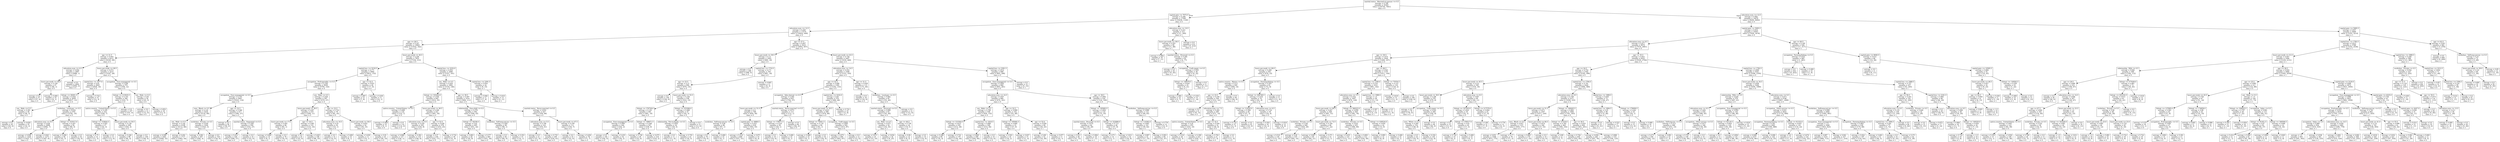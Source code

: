 digraph Tree {
node [shape=box] ;
0 [label="marital.status_ Married-civ-spouse <= 0.5\nentropy = 0.796\nsamples = 32561\nvalue = [24720, 7841]\nclass = 0"] ;
1 [label="capital.gain <= 7073.5\nentropy = 0.348\nsamples = 17585\nvalue = [16436, 1149]\nclass = 0"] ;
0 -> 1 [labeldistance=2.5, labelangle=45, headlabel="True"] ;
2 [label="education.num <= 12.5\nentropy = 0.283\nsamples = 17274\nvalue = [16425, 849]\nclass = 0"] ;
1 -> 2 ;
3 [label="age <= 28.5\nentropy = 0.167\nsamples = 13864\nvalue = [13522, 342]\nclass = 0"] ;
2 -> 3 ;
4 [label="age <= 21.5\nentropy = 0.043\nsamples = 6212\nvalue = [6183, 29]\nclass = 0"] ;
3 -> 4 ;
5 [label="education.num <= 4.5\nentropy = 0.004\nsamples = 2997\nvalue = [2996, 1]\nclass = 0"] ;
4 -> 5 ;
6 [label="hours.per.week <= 49.0\nentropy = 0.149\nsamples = 47\nvalue = [46, 1]\nclass = 0"] ;
5 -> 6 ;
7 [label="entropy = 0.0\nsamples = 37\nvalue = [37, 0]\nclass = 0"] ;
6 -> 7 ;
8 [label="entropy = 0.469\nsamples = 10\nvalue = [9, 1]\nclass = 0"] ;
6 -> 8 ;
9 [label="entropy = 0.0\nsamples = 2950\nvalue = [2950, 0]\nclass = 0"] ;
5 -> 9 ;
10 [label="hours.per.week <= 49.5\nentropy = 0.072\nsamples = 3215\nvalue = [3187, 28]\nclass = 0"] ;
4 -> 10 ;
11 [label="capital.loss <= 1977.0\nentropy = 0.05\nsamples = 2845\nvalue = [2829, 16]\nclass = 0"] ;
10 -> 11 ;
12 [label="fnlwgt <= 29281.5\nentropy = 0.042\nsamples = 2830\nvalue = [2817, 13]\nclass = 0"] ;
11 -> 12 ;
13 [label="sex_ Male <= 0.5\nentropy = 0.391\nsamples = 39\nvalue = [36, 3]\nclass = 0"] ;
12 -> 13 ;
14 [label="entropy = 0.0\nsamples = 20\nvalue = [20, 0]\nclass = 0"] ;
13 -> 14 ;
15 [label="entropy = 0.629\nsamples = 19\nvalue = [16, 3]\nclass = 0"] ;
13 -> 15 ;
16 [label="workclass_ Local-gov <= 0.5\nentropy = 0.034\nsamples = 2791\nvalue = [2781, 10]\nclass = 0"] ;
12 -> 16 ;
17 [label="education.num <= 9.5\nentropy = 0.026\nsamples = 2699\nvalue = [2692, 7]\nclass = 0"] ;
16 -> 17 ;
18 [label="entropy = 0.008\nsamples = 1426\nvalue = [1425, 1]\nclass = 0"] ;
17 -> 18 ;
19 [label="entropy = 0.043\nsamples = 1273\nvalue = [1267, 6]\nclass = 0"] ;
17 -> 19 ;
20 [label="fnlwgt <= 233517.0\nentropy = 0.207\nsamples = 92\nvalue = [89, 3]\nclass = 0"] ;
16 -> 20 ;
21 [label="entropy = 0.294\nsamples = 58\nvalue = [55, 3]\nclass = 0"] ;
20 -> 21 ;
22 [label="entropy = 0.0\nsamples = 34\nvalue = [34, 0]\nclass = 0"] ;
20 -> 22 ;
23 [label="entropy = 0.722\nsamples = 15\nvalue = [12, 3]\nclass = 0"] ;
11 -> 23 ;
24 [label="occupation_ Exec-managerial <= 0.5\nentropy = 0.206\nsamples = 370\nvalue = [358, 12]\nclass = 0"] ;
10 -> 24 ;
25 [label="fnlwgt <= 213025.5\nentropy = 0.145\nsamples = 340\nvalue = [333, 7]\nclass = 0"] ;
24 -> 25 ;
26 [label="native.country_ United-States <= 0.5\nentropy = 0.195\nsamples = 233\nvalue = [226, 7]\nclass = 0"] ;
25 -> 26 ;
27 [label="fnlwgt <= 153824.5\nentropy = 0.503\nsamples = 27\nvalue = [24, 3]\nclass = 0"] ;
26 -> 27 ;
28 [label="entropy = 0.75\nsamples = 14\nvalue = [11, 3]\nclass = 0"] ;
27 -> 28 ;
29 [label="entropy = 0.0\nsamples = 13\nvalue = [13, 0]\nclass = 0"] ;
27 -> 29 ;
30 [label="hours.per.week <= 50.5\nentropy = 0.138\nsamples = 206\nvalue = [202, 4]\nclass = 0"] ;
26 -> 30 ;
31 [label="entropy = 0.246\nsamples = 98\nvalue = [94, 4]\nclass = 0"] ;
30 -> 31 ;
32 [label="entropy = 0.0\nsamples = 108\nvalue = [108, 0]\nclass = 0"] ;
30 -> 32 ;
33 [label="entropy = 0.0\nsamples = 107\nvalue = [107, 0]\nclass = 0"] ;
25 -> 33 ;
34 [label="sex_ Male <= 0.5\nentropy = 0.65\nsamples = 30\nvalue = [25, 5]\nclass = 0"] ;
24 -> 34 ;
35 [label="entropy = 0.0\nsamples = 12\nvalue = [12, 0]\nclass = 0"] ;
34 -> 35 ;
36 [label="entropy = 0.852\nsamples = 18\nvalue = [13, 5]\nclass = 0"] ;
34 -> 36 ;
37 [label="hours.per.week <= 40.5\nentropy = 0.246\nsamples = 7652\nvalue = [7339, 313]\nclass = 0"] ;
3 -> 37 ;
38 [label="capital.loss <= 2218.5\nentropy = 0.171\nsamples = 5964\nvalue = [5812, 152]\nclass = 0"] ;
37 -> 38 ;
39 [label="occupation_ Prof-specialty <= 0.5\nentropy = 0.164\nsamples = 5938\nvalue = [5795, 143]\nclass = 0"] ;
38 -> 39 ;
40 [label="occupation_ Exec-managerial <= 0.5\nentropy = 0.145\nsamples = 5641\nvalue = [5525, 116]\nclass = 0"] ;
39 -> 40 ;
41 [label="race_ Black <= 0.5\nentropy = 0.124\nsamples = 5224\nvalue = [5135, 89]\nclass = 0"] ;
40 -> 41 ;
42 [label="sex_ Male <= 0.5\nentropy = 0.144\nsamples = 4198\nvalue = [4112, 86]\nclass = 0"] ;
41 -> 42 ;
43 [label="entropy = 0.099\nsamples = 2481\nvalue = [2449, 32]\nclass = 0"] ;
42 -> 43 ;
44 [label="entropy = 0.202\nsamples = 1717\nvalue = [1663, 54]\nclass = 0"] ;
42 -> 44 ;
45 [label="workclass_ Private <= 0.5\nentropy = 0.029\nsamples = 1026\nvalue = [1023, 3]\nclass = 0"] ;
41 -> 45 ;
46 [label="entropy = 0.081\nsamples = 297\nvalue = [294, 3]\nclass = 0"] ;
45 -> 46 ;
47 [label="entropy = 0.0\nsamples = 729\nvalue = [729, 0]\nclass = 0"] ;
45 -> 47 ;
48 [label="age <= 32.5\nentropy = 0.346\nsamples = 417\nvalue = [390, 27]\nclass = 0"] ;
40 -> 48 ;
49 [label="entropy = 0.0\nsamples = 58\nvalue = [58, 0]\nclass = 0"] ;
48 -> 49 ;
50 [label="marital.status_ Separated <= 0.5\nentropy = 0.385\nsamples = 359\nvalue = [332, 27]\nclass = 0"] ;
48 -> 50 ;
51 [label="entropy = 0.412\nsamples = 326\nvalue = [299, 27]\nclass = 0"] ;
50 -> 51 ;
52 [label="entropy = 0.0\nsamples = 33\nvalue = [33, 0]\nclass = 0"] ;
50 -> 52 ;
53 [label="sex_ Male <= 0.5\nentropy = 0.439\nsamples = 297\nvalue = [270, 27]\nclass = 0"] ;
39 -> 53 ;
54 [label="hours.per.week <= 39.5\nentropy = 0.287\nsamples = 219\nvalue = [208, 11]\nclass = 0"] ;
53 -> 54 ;
55 [label="hours.per.week <= 17.0\nentropy = 0.091\nsamples = 86\nvalue = [85, 1]\nclass = 0"] ;
54 -> 55 ;
56 [label="entropy = 0.469\nsamples = 10\nvalue = [9, 1]\nclass = 0"] ;
55 -> 56 ;
57 [label="entropy = 0.0\nsamples = 76\nvalue = [76, 0]\nclass = 0"] ;
55 -> 57 ;
58 [label="age <= 34.5\nentropy = 0.385\nsamples = 133\nvalue = [123, 10]\nclass = 0"] ;
54 -> 58 ;
59 [label="entropy = 0.0\nsamples = 25\nvalue = [25, 0]\nclass = 0"] ;
58 -> 59 ;
60 [label="entropy = 0.445\nsamples = 108\nvalue = [98, 10]\nclass = 0"] ;
58 -> 60 ;
61 [label="age <= 33.5\nentropy = 0.732\nsamples = 78\nvalue = [62, 16]\nclass = 0"] ;
53 -> 61 ;
62 [label="education.num <= 10.5\nentropy = 0.25\nsamples = 24\nvalue = [23, 1]\nclass = 0"] ;
61 -> 62 ;
63 [label="entropy = 0.0\nsamples = 14\nvalue = [14, 0]\nclass = 0"] ;
62 -> 63 ;
64 [label="entropy = 0.469\nsamples = 10\nvalue = [9, 1]\nclass = 0"] ;
62 -> 64 ;
65 [label="hours.per.week <= 36.0\nentropy = 0.852\nsamples = 54\nvalue = [39, 15]\nclass = 0"] ;
61 -> 65 ;
66 [label="entropy = 0.439\nsamples = 11\nvalue = [10, 1]\nclass = 0"] ;
65 -> 66 ;
67 [label="entropy = 0.91\nsamples = 43\nvalue = [29, 14]\nclass = 0"] ;
65 -> 67 ;
68 [label="age <= 52.5\nentropy = 0.931\nsamples = 26\nvalue = [17, 9]\nclass = 0"] ;
38 -> 68 ;
69 [label="entropy = 0.997\nsamples = 15\nvalue = [7, 8]\nclass = 1"] ;
68 -> 69 ;
70 [label="entropy = 0.439\nsamples = 11\nvalue = [10, 1]\nclass = 0"] ;
68 -> 70 ;
71 [label="capital.loss <= 2232.0\nentropy = 0.454\nsamples = 1688\nvalue = [1527, 161]\nclass = 0"] ;
37 -> 71 ;
72 [label="sex_ Male <= 0.5\nentropy = 0.429\nsamples = 1664\nvalue = [1518, 146]\nclass = 0"] ;
71 -> 72 ;
73 [label="fnlwgt <= 103242.0\nentropy = 0.304\nsamples = 645\nvalue = [610, 35]\nclass = 0"] ;
72 -> 73 ;
74 [label="native.country_ United-States <= 0.5\nentropy = 0.068\nsamples = 124\nvalue = [123, 1]\nclass = 0"] ;
73 -> 74 ;
75 [label="entropy = 0.469\nsamples = 10\nvalue = [9, 1]\nclass = 0"] ;
74 -> 75 ;
76 [label="entropy = 0.0\nsamples = 114\nvalue = [114, 0]\nclass = 0"] ;
74 -> 76 ;
77 [label="hours.per.week <= 49.5\nentropy = 0.348\nsamples = 521\nvalue = [487, 34]\nclass = 0"] ;
73 -> 77 ;
78 [label="education.num <= 9.5\nentropy = 0.229\nsamples = 243\nvalue = [234, 9]\nclass = 0"] ;
77 -> 78 ;
79 [label="entropy = 0.066\nsamples = 127\nvalue = [126, 1]\nclass = 0"] ;
78 -> 79 ;
80 [label="entropy = 0.362\nsamples = 116\nvalue = [108, 8]\nclass = 0"] ;
78 -> 80 ;
81 [label="age <= 52.5\nentropy = 0.436\nsamples = 278\nvalue = [253, 25]\nclass = 0"] ;
77 -> 81 ;
82 [label="entropy = 0.37\nsamples = 239\nvalue = [222, 17]\nclass = 0"] ;
81 -> 82 ;
83 [label="entropy = 0.732\nsamples = 39\nvalue = [31, 8]\nclass = 0"] ;
81 -> 83 ;
84 [label="age <= 39.5\nentropy = 0.497\nsamples = 1019\nvalue = [908, 111]\nclass = 0"] ;
72 -> 84 ;
85 [label="relationship_ Own-child <= 0.5\nentropy = 0.376\nsamples = 592\nvalue = [549, 43]\nclass = 0"] ;
84 -> 85 ;
86 [label="fnlwgt <= 34236.0\nentropy = 0.42\nsamples = 493\nvalue = [451, 42]\nclass = 0"] ;
85 -> 86 ;
87 [label="entropy = 0.863\nsamples = 28\nvalue = [20, 8]\nclass = 0"] ;
86 -> 87 ;
88 [label="entropy = 0.377\nsamples = 465\nvalue = [431, 34]\nclass = 0"] ;
86 -> 88 ;
89 [label="workclass_ Self-emp-not-inc <= 0.5\nentropy = 0.081\nsamples = 99\nvalue = [98, 1]\nclass = 0"] ;
85 -> 89 ;
90 [label="entropy = 0.0\nsamples = 84\nvalue = [84, 0]\nclass = 0"] ;
89 -> 90 ;
91 [label="entropy = 0.353\nsamples = 15\nvalue = [14, 1]\nclass = 0"] ;
89 -> 91 ;
92 [label="marital.status_ Never-married <= 0.5\nentropy = 0.633\nsamples = 427\nvalue = [359, 68]\nclass = 0"] ;
84 -> 92 ;
93 [label="education.num <= 5.5\nentropy = 0.708\nsamples = 316\nvalue = [255, 61]\nclass = 0"] ;
92 -> 93 ;
94 [label="entropy = 0.0\nsamples = 21\nvalue = [21, 0]\nclass = 0"] ;
93 -> 94 ;
95 [label="entropy = 0.735\nsamples = 295\nvalue = [234, 61]\nclass = 0"] ;
93 -> 95 ;
96 [label="hours.per.week <= 47.5\nentropy = 0.339\nsamples = 111\nvalue = [104, 7]\nclass = 0"] ;
92 -> 96 ;
97 [label="entropy = 0.0\nsamples = 33\nvalue = [33, 0]\nclass = 0"] ;
96 -> 97 ;
98 [label="entropy = 0.436\nsamples = 78\nvalue = [71, 7]\nclass = 0"] ;
96 -> 98 ;
99 [label="capital.loss <= 2391.5\nentropy = 0.954\nsamples = 24\nvalue = [9, 15]\nclass = 1"] ;
71 -> 99 ;
100 [label="entropy = 0.946\nsamples = 11\nvalue = [7, 4]\nclass = 0"] ;
99 -> 100 ;
101 [label="entropy = 0.619\nsamples = 13\nvalue = [2, 11]\nclass = 1"] ;
99 -> 101 ;
102 [label="age <= 27.5\nentropy = 0.607\nsamples = 3410\nvalue = [2903, 507]\nclass = 0"] ;
2 -> 102 ;
103 [label="hours.per.week <= 39.5\nentropy = 0.13\nsamples = 1003\nvalue = [985, 18]\nclass = 0"] ;
102 -> 103 ;
104 [label="entropy = 0.0\nsamples = 298\nvalue = [298, 0]\nclass = 0"] ;
103 -> 104 ;
105 [label="capital.loss <= 1733.5\nentropy = 0.171\nsamples = 705\nvalue = [687, 18]\nclass = 0"] ;
103 -> 105 ;
106 [label="age <= 23.5\nentropy = 0.15\nsamples = 694\nvalue = [679, 15]\nclass = 0"] ;
105 -> 106 ;
107 [label="entropy = 0.0\nsamples = 156\nvalue = [156, 0]\nclass = 0"] ;
106 -> 107 ;
108 [label="hours.per.week <= 53.5\nentropy = 0.184\nsamples = 538\nvalue = [523, 15]\nclass = 0"] ;
106 -> 108 ;
109 [label="fnlwgt <= 176728.0\nentropy = 0.143\nsamples = 491\nvalue = [481, 10]\nclass = 0"] ;
108 -> 109 ;
110 [label="occupation_ Exec-managerial <= 0.5\nentropy = 0.069\nsamples = 244\nvalue = [242, 2]\nclass = 0"] ;
109 -> 110 ;
111 [label="entropy = 0.0\nsamples = 192\nvalue = [192, 0]\nclass = 0"] ;
110 -> 111 ;
112 [label="entropy = 0.235\nsamples = 52\nvalue = [50, 2]\nclass = 0"] ;
110 -> 112 ;
113 [label="fnlwgt <= 188671.5\nentropy = 0.206\nsamples = 247\nvalue = [239, 8]\nclass = 0"] ;
109 -> 113 ;
114 [label="entropy = 0.736\nsamples = 29\nvalue = [23, 6]\nclass = 0"] ;
113 -> 114 ;
115 [label="entropy = 0.075\nsamples = 218\nvalue = [216, 2]\nclass = 0"] ;
113 -> 115 ;
116 [label="fnlwgt <= 253366.0\nentropy = 0.489\nsamples = 47\nvalue = [42, 5]\nclass = 0"] ;
108 -> 116 ;
117 [label="relationship_ Not-in-family <= 0.5\nentropy = 0.602\nsamples = 34\nvalue = [29, 5]\nclass = 0"] ;
116 -> 117 ;
118 [label="entropy = 0.0\nsamples = 11\nvalue = [11, 0]\nclass = 0"] ;
117 -> 118 ;
119 [label="entropy = 0.755\nsamples = 23\nvalue = [18, 5]\nclass = 0"] ;
117 -> 119 ;
120 [label="entropy = 0.0\nsamples = 13\nvalue = [13, 0]\nclass = 0"] ;
116 -> 120 ;
121 [label="entropy = 0.845\nsamples = 11\nvalue = [8, 3]\nclass = 0"] ;
105 -> 121 ;
122 [label="hours.per.week <= 43.5\nentropy = 0.728\nsamples = 2407\nvalue = [1918, 489]\nclass = 0"] ;
102 -> 122 ;
123 [label="education.num <= 14.5\nentropy = 0.552\nsamples = 1508\nvalue = [1315, 193]\nclass = 0"] ;
122 -> 123 ;
124 [label="age <= 42.5\nentropy = 0.499\nsamples = 1395\nvalue = [1242, 153]\nclass = 0"] ;
123 -> 124 ;
125 [label="occupation_ Adm-clerical <= 0.5\nentropy = 0.364\nsamples = 819\nvalue = [762, 57]\nclass = 0"] ;
124 -> 125 ;
126 [label="hours.per.week <= 31.0\nentropy = 0.4\nsamples = 706\nvalue = [650, 56]\nclass = 0"] ;
125 -> 126 ;
127 [label="workclass_ Self-emp-not-inc <= 0.5\nentropy = 0.09\nsamples = 88\nvalue = [87, 1]\nclass = 0"] ;
126 -> 127 ;
128 [label="entropy = 0.0\nsamples = 78\nvalue = [78, 0]\nclass = 0"] ;
127 -> 128 ;
129 [label="entropy = 0.469\nsamples = 10\nvalue = [9, 1]\nclass = 0"] ;
127 -> 129 ;
130 [label="capital.gain <= 4668.5\nentropy = 0.433\nsamples = 618\nvalue = [563, 55]\nclass = 0"] ;
126 -> 130 ;
131 [label="entropy = 0.416\nsamples = 608\nvalue = [557, 51]\nclass = 0"] ;
130 -> 131 ;
132 [label="entropy = 0.971\nsamples = 10\nvalue = [6, 4]\nclass = 0"] ;
130 -> 132 ;
133 [label="marital.status_ Never-married <= 0.5\nentropy = 0.073\nsamples = 113\nvalue = [112, 1]\nclass = 0"] ;
125 -> 133 ;
134 [label="fnlwgt <= 178071.5\nentropy = 0.216\nsamples = 29\nvalue = [28, 1]\nclass = 0"] ;
133 -> 134 ;
135 [label="entropy = 0.0\nsamples = 19\nvalue = [19, 0]\nclass = 0"] ;
134 -> 135 ;
136 [label="entropy = 0.469\nsamples = 10\nvalue = [9, 1]\nclass = 0"] ;
134 -> 136 ;
137 [label="entropy = 0.0\nsamples = 84\nvalue = [84, 0]\nclass = 0"] ;
133 -> 137 ;
138 [label="capital.loss <= 2232.0\nentropy = 0.65\nsamples = 576\nvalue = [480, 96]\nclass = 0"] ;
124 -> 138 ;
139 [label="hours.per.week <= 20.5\nentropy = 0.623\nsamples = 566\nvalue = [478, 88]\nclass = 0"] ;
138 -> 139 ;
140 [label="fnlwgt <= 79441.5\nentropy = 0.116\nsamples = 64\nvalue = [63, 1]\nclass = 0"] ;
139 -> 140 ;
141 [label="entropy = 0.469\nsamples = 10\nvalue = [9, 1]\nclass = 0"] ;
140 -> 141 ;
142 [label="entropy = 0.0\nsamples = 54\nvalue = [54, 0]\nclass = 0"] ;
140 -> 142 ;
143 [label="occupation_ Craft-repair <= 0.5\nentropy = 0.665\nsamples = 502\nvalue = [415, 87]\nclass = 0"] ;
139 -> 143 ;
144 [label="entropy = 0.675\nsamples = 490\nvalue = [403, 87]\nclass = 0"] ;
143 -> 144 ;
145 [label="entropy = 0.0\nsamples = 12\nvalue = [12, 0]\nclass = 0"] ;
143 -> 145 ;
146 [label="entropy = 0.722\nsamples = 10\nvalue = [2, 8]\nclass = 1"] ;
138 -> 146 ;
147 [label="age <= 31.5\nentropy = 0.938\nsamples = 113\nvalue = [73, 40]\nclass = 0"] ;
123 -> 147 ;
148 [label="entropy = 0.0\nsamples = 18\nvalue = [18, 0]\nclass = 0"] ;
147 -> 148 ;
149 [label="workclass_ Local-gov <= 0.5\nentropy = 0.982\nsamples = 95\nvalue = [55, 40]\nclass = 0"] ;
147 -> 149 ;
150 [label="marital.status_ Divorced <= 0.5\nentropy = 0.999\nsamples = 83\nvalue = [43, 40]\nclass = 0"] ;
149 -> 150 ;
151 [label="sex_ Male <= 0.5\nentropy = 0.975\nsamples = 59\nvalue = [24, 35]\nclass = 1"] ;
150 -> 151 ;
152 [label="entropy = 0.971\nsamples = 25\nvalue = [15, 10]\nclass = 0"] ;
151 -> 152 ;
153 [label="entropy = 0.834\nsamples = 34\nvalue = [9, 25]\nclass = 1"] ;
151 -> 153 ;
154 [label="age <= 46.5\nentropy = 0.738\nsamples = 24\nvalue = [19, 5]\nclass = 0"] ;
150 -> 154 ;
155 [label="entropy = 0.94\nsamples = 14\nvalue = [9, 5]\nclass = 0"] ;
154 -> 155 ;
156 [label="entropy = 0.0\nsamples = 10\nvalue = [10, 0]\nclass = 0"] ;
154 -> 156 ;
157 [label="entropy = 0.0\nsamples = 12\nvalue = [12, 0]\nclass = 0"] ;
149 -> 157 ;
158 [label="capital.loss <= 2391.5\nentropy = 0.914\nsamples = 899\nvalue = [603, 296]\nclass = 0"] ;
122 -> 158 ;
159 [label="occupation_ Exec-managerial <= 0.5\nentropy = 0.902\nsamples = 884\nvalue = [603, 281]\nclass = 0"] ;
158 -> 159 ;
160 [label="education.num <= 14.5\nentropy = 0.847\nsamples = 660\nvalue = [479, 181]\nclass = 0"] ;
159 -> 160 ;
161 [label="sex_ Male <= 0.5\nentropy = 0.789\nsamples = 558\nvalue = [426, 132]\nclass = 0"] ;
160 -> 161 ;
162 [label="fnlwgt <= 131504.0\nentropy = 0.615\nsamples = 250\nvalue = [212, 38]\nclass = 0"] ;
161 -> 162 ;
163 [label="entropy = 0.286\nsamples = 80\nvalue = [76, 4]\nclass = 0"] ;
162 -> 163 ;
164 [label="entropy = 0.722\nsamples = 170\nvalue = [136, 34]\nclass = 0"] ;
162 -> 164 ;
165 [label="capital.loss <= 1616.5\nentropy = 0.888\nsamples = 308\nvalue = [214, 94]\nclass = 0"] ;
161 -> 165 ;
166 [label="entropy = 0.899\nsamples = 298\nvalue = [204, 94]\nclass = 0"] ;
165 -> 166 ;
167 [label="entropy = 0.0\nsamples = 10\nvalue = [10, 0]\nclass = 0"] ;
165 -> 167 ;
168 [label="age <= 32.5\nentropy = 0.999\nsamples = 102\nvalue = [53, 49]\nclass = 0"] ;
160 -> 168 ;
169 [label="fnlwgt <= 195092.5\nentropy = 0.684\nsamples = 33\nvalue = [27, 6]\nclass = 0"] ;
168 -> 169 ;
170 [label="entropy = 0.503\nsamples = 18\nvalue = [16, 2]\nclass = 0"] ;
169 -> 170 ;
171 [label="entropy = 0.837\nsamples = 15\nvalue = [11, 4]\nclass = 0"] ;
169 -> 171 ;
172 [label="age <= 52.0\nentropy = 0.956\nsamples = 69\nvalue = [26, 43]\nclass = 1"] ;
168 -> 172 ;
173 [label="entropy = 0.89\nsamples = 52\nvalue = [16, 36]\nclass = 1"] ;
172 -> 173 ;
174 [label="entropy = 0.977\nsamples = 17\nvalue = [10, 7]\nclass = 0"] ;
172 -> 174 ;
175 [label="age <= 39.5\nentropy = 0.992\nsamples = 224\nvalue = [124, 100]\nclass = 0"] ;
159 -> 175 ;
176 [label="fnlwgt <= 185983.5\nentropy = 0.902\nsamples = 110\nvalue = [75, 35]\nclass = 0"] ;
175 -> 176 ;
177 [label="marital.status_ Divorced <= 0.5\nentropy = 0.974\nsamples = 64\nvalue = [38, 26]\nclass = 0"] ;
176 -> 177 ;
178 [label="entropy = 0.911\nsamples = 46\nvalue = [31, 15]\nclass = 0"] ;
177 -> 178 ;
179 [label="entropy = 0.964\nsamples = 18\nvalue = [7, 11]\nclass = 1"] ;
177 -> 179 ;
180 [label="fnlwgt <= 222806.0\nentropy = 0.713\nsamples = 46\nvalue = [37, 9]\nclass = 0"] ;
176 -> 180 ;
181 [label="entropy = 0.371\nsamples = 14\nvalue = [13, 1]\nclass = 0"] ;
180 -> 181 ;
182 [label="entropy = 0.811\nsamples = 32\nvalue = [24, 8]\nclass = 0"] ;
180 -> 182 ;
183 [label="workclass_ Self-emp-not-inc <= 0.5\nentropy = 0.986\nsamples = 114\nvalue = [49, 65]\nclass = 1"] ;
175 -> 183 ;
184 [label="fnlwgt <= 114362.0\nentropy = 0.962\nsamples = 101\nvalue = [39, 62]\nclass = 1"] ;
183 -> 184 ;
185 [label="entropy = 0.997\nsamples = 32\nvalue = [17, 15]\nclass = 0"] ;
184 -> 185 ;
186 [label="entropy = 0.903\nsamples = 69\nvalue = [22, 47]\nclass = 1"] ;
184 -> 186 ;
187 [label="entropy = 0.779\nsamples = 13\nvalue = [10, 3]\nclass = 0"] ;
183 -> 187 ;
188 [label="entropy = 0.0\nsamples = 15\nvalue = [0, 15]\nclass = 1"] ;
158 -> 188 ;
189 [label="education.num <= 10.5\nentropy = 0.221\nsamples = 311\nvalue = [11, 300]\nclass = 1"] ;
1 -> 189 ;
190 [label="hours.per.week <= 36.0\nentropy = 0.503\nsamples = 99\nvalue = [11, 88]\nclass = 1"] ;
189 -> 190 ;
191 [label="entropy = 0.964\nsamples = 18\nvalue = [7, 11]\nclass = 1"] ;
190 -> 191 ;
192 [label="marital.status_ Divorced <= 0.5\nentropy = 0.284\nsamples = 81\nvalue = [4, 77]\nclass = 1"] ;
190 -> 192 ;
193 [label="entropy = 0.0\nsamples = 45\nvalue = [0, 45]\nclass = 1"] ;
192 -> 193 ;
194 [label="occupation_ Craft-repair <= 0.5\nentropy = 0.503\nsamples = 36\nvalue = [4, 32]\nclass = 1"] ;
192 -> 194 ;
195 [label="fnlwgt <= 148079.5\nentropy = 0.634\nsamples = 25\nvalue = [4, 21]\nclass = 1"] ;
194 -> 195 ;
196 [label="entropy = 0.881\nsamples = 10\nvalue = [3, 7]\nclass = 1"] ;
195 -> 196 ;
197 [label="entropy = 0.353\nsamples = 15\nvalue = [1, 14]\nclass = 1"] ;
195 -> 197 ;
198 [label="entropy = 0.0\nsamples = 11\nvalue = [0, 11]\nclass = 1"] ;
194 -> 198 ;
199 [label="entropy = 0.0\nsamples = 212\nvalue = [0, 212]\nclass = 1"] ;
189 -> 199 ;
200 [label="education.num <= 12.5\nentropy = 0.992\nsamples = 14976\nvalue = [8284, 6692]\nclass = 0"] ;
0 -> 200 [labeldistance=2.5, labelangle=-45, headlabel="False"] ;
201 [label="capital.gain <= 5095.5\nentropy = 0.916\nsamples = 10507\nvalue = [7029, 3478]\nclass = 0"] ;
200 -> 201 ;
202 [label="education.num <= 8.5\nentropy = 0.877\nsamples = 9979\nvalue = [7018, 2961]\nclass = 0"] ;
201 -> 202 ;
203 [label="age <= 36.5\nentropy = 0.472\nsamples = 1656\nvalue = [1489, 167]\nclass = 0"] ;
202 -> 203 ;
204 [label="hours.per.week <= 49.0\nentropy = 0.269\nsamples = 501\nvalue = [478, 23]\nclass = 0"] ;
203 -> 204 ;
205 [label="native.country_ Mexico <= 0.5\nentropy = 0.211\nsamples = 420\nvalue = [406, 14]\nclass = 0"] ;
204 -> 205 ;
206 [label="age <= 23.5\nentropy = 0.256\nsamples = 326\nvalue = [312, 14]\nclass = 0"] ;
205 -> 206 ;
207 [label="entropy = 0.0\nsamples = 41\nvalue = [41, 0]\nclass = 0"] ;
206 -> 207 ;
208 [label="education.num <= 7.5\nentropy = 0.283\nsamples = 285\nvalue = [271, 14]\nclass = 0"] ;
206 -> 208 ;
209 [label="native.country_ United-States <= 0.5\nentropy = 0.24\nsamples = 253\nvalue = [243, 10]\nclass = 0"] ;
208 -> 209 ;
210 [label="entropy = 0.516\nsamples = 26\nvalue = [23, 3]\nclass = 0"] ;
209 -> 210 ;
211 [label="entropy = 0.199\nsamples = 227\nvalue = [220, 7]\nclass = 0"] ;
209 -> 211 ;
212 [label="age <= 32.5\nentropy = 0.544\nsamples = 32\nvalue = [28, 4]\nclass = 0"] ;
208 -> 212 ;
213 [label="entropy = 0.702\nsamples = 21\nvalue = [17, 4]\nclass = 0"] ;
212 -> 213 ;
214 [label="entropy = 0.0\nsamples = 11\nvalue = [11, 0]\nclass = 0"] ;
212 -> 214 ;
215 [label="entropy = 0.0\nsamples = 94\nvalue = [94, 0]\nclass = 0"] ;
205 -> 215 ;
216 [label="occupation_ Farming-fishing <= 0.5\nentropy = 0.503\nsamples = 81\nvalue = [72, 9]\nclass = 0"] ;
204 -> 216 ;
217 [label="fnlwgt <= 208748.5\nentropy = 0.554\nsamples = 70\nvalue = [61, 9]\nclass = 0"] ;
216 -> 217 ;
218 [label="fnlwgt <= 114243.0\nentropy = 0.384\nsamples = 40\nvalue = [37, 3]\nclass = 0"] ;
217 -> 218 ;
219 [label="entropy = 0.722\nsamples = 15\nvalue = [12, 3]\nclass = 0"] ;
218 -> 219 ;
220 [label="entropy = 0.0\nsamples = 25\nvalue = [25, 0]\nclass = 0"] ;
218 -> 220 ;
221 [label="education.num <= 6.5\nentropy = 0.722\nsamples = 30\nvalue = [24, 6]\nclass = 0"] ;
217 -> 221 ;
222 [label="entropy = 0.503\nsamples = 18\nvalue = [16, 2]\nclass = 0"] ;
221 -> 222 ;
223 [label="entropy = 0.918\nsamples = 12\nvalue = [8, 4]\nclass = 0"] ;
221 -> 223 ;
224 [label="entropy = 0.0\nsamples = 11\nvalue = [11, 0]\nclass = 0"] ;
216 -> 224 ;
225 [label="age <= 66.5\nentropy = 0.543\nsamples = 1155\nvalue = [1011, 144]\nclass = 0"] ;
203 -> 225 ;
226 [label="capital.loss <= 1760.0\nentropy = 0.578\nsamples = 1033\nvalue = [891, 142]\nclass = 0"] ;
225 -> 226 ;
227 [label="education.num <= 5.5\nentropy = 0.552\nsamples = 1007\nvalue = [878, 129]\nclass = 0"] ;
226 -> 227 ;
228 [label="hours.per.week <= 49.5\nentropy = 0.447\nsamples = 548\nvalue = [497, 51]\nclass = 0"] ;
227 -> 228 ;
229 [label="workclass_ Private <= 0.5\nentropy = 0.345\nsamples = 449\nvalue = [420, 29]\nclass = 0"] ;
228 -> 229 ;
230 [label="entropy = 0.516\nsamples = 130\nvalue = [115, 15]\nclass = 0"] ;
229 -> 230 ;
231 [label="entropy = 0.26\nsamples = 319\nvalue = [305, 14]\nclass = 0"] ;
229 -> 231 ;
232 [label="hours.per.week <= 72.5\nentropy = 0.764\nsamples = 99\nvalue = [77, 22]\nclass = 0"] ;
228 -> 232 ;
233 [label="entropy = 0.807\nsamples = 85\nvalue = [64, 21]\nclass = 0"] ;
232 -> 233 ;
234 [label="entropy = 0.371\nsamples = 14\nvalue = [13, 1]\nclass = 0"] ;
232 -> 234 ;
235 [label="fnlwgt <= 366223.0\nentropy = 0.658\nsamples = 459\nvalue = [381, 78]\nclass = 0"] ;
227 -> 235 ;
236 [label="workclass_ Private <= 0.5\nentropy = 0.631\nsamples = 435\nvalue = [366, 69]\nclass = 0"] ;
235 -> 236 ;
237 [label="entropy = 0.435\nsamples = 123\nvalue = [112, 11]\nclass = 0"] ;
236 -> 237 ;
238 [label="entropy = 0.693\nsamples = 312\nvalue = [254, 58]\nclass = 0"] ;
236 -> 238 ;
239 [label="fnlwgt <= 439534.0\nentropy = 0.954\nsamples = 24\nvalue = [15, 9]\nclass = 0"] ;
235 -> 239 ;
240 [label="entropy = 0.985\nsamples = 14\nvalue = [6, 8]\nclass = 1"] ;
239 -> 240 ;
241 [label="entropy = 0.469\nsamples = 10\nvalue = [9, 1]\nclass = 0"] ;
239 -> 241 ;
242 [label="capital.loss <= 1989.5\nentropy = 1.0\nsamples = 26\nvalue = [13, 13]\nclass = 0"] ;
226 -> 242 ;
243 [label="entropy = 0.567\nsamples = 15\nvalue = [2, 13]\nclass = 1"] ;
242 -> 243 ;
244 [label="entropy = 0.0\nsamples = 11\nvalue = [11, 0]\nclass = 0"] ;
242 -> 244 ;
245 [label="fnlwgt <= 75554.5\nentropy = 0.121\nsamples = 122\nvalue = [120, 2]\nclass = 0"] ;
225 -> 245 ;
246 [label="entropy = 0.619\nsamples = 13\nvalue = [11, 2]\nclass = 0"] ;
245 -> 246 ;
247 [label="entropy = 0.0\nsamples = 109\nvalue = [109, 0]\nclass = 0"] ;
245 -> 247 ;
248 [label="age <= 35.5\nentropy = 0.921\nsamples = 8323\nvalue = [5529, 2794]\nclass = 0"] ;
202 -> 248 ;
249 [label="age <= 24.5\nentropy = 0.752\nsamples = 2782\nvalue = [2183, 599]\nclass = 0"] ;
248 -> 249 ;
250 [label="hours.per.week <= 45.5\nentropy = 0.312\nsamples = 338\nvalue = [319, 19]\nclass = 0"] ;
249 -> 250 ;
251 [label="hours.per.week <= 39.5\nentropy = 0.188\nsamples = 278\nvalue = [270, 8]\nclass = 0"] ;
250 -> 251 ;
252 [label="entropy = 0.0\nsamples = 78\nvalue = [78, 0]\nclass = 0"] ;
251 -> 252 ;
253 [label="occupation_ Craft-repair <= 0.5\nentropy = 0.242\nsamples = 200\nvalue = [192, 8]\nclass = 0"] ;
251 -> 253 ;
254 [label="race_ White <= 0.5\nentropy = 0.295\nsamples = 154\nvalue = [146, 8]\nclass = 0"] ;
253 -> 254 ;
255 [label="entropy = 0.0\nsamples = 24\nvalue = [24, 0]\nclass = 0"] ;
254 -> 255 ;
256 [label="entropy = 0.334\nsamples = 130\nvalue = [122, 8]\nclass = 0"] ;
254 -> 256 ;
257 [label="entropy = 0.0\nsamples = 46\nvalue = [46, 0]\nclass = 0"] ;
253 -> 257 ;
258 [label="education.num <= 9.5\nentropy = 0.687\nsamples = 60\nvalue = [49, 11]\nclass = 0"] ;
250 -> 258 ;
259 [label="fnlwgt <= 197203.0\nentropy = 0.422\nsamples = 35\nvalue = [32, 3]\nclass = 0"] ;
258 -> 259 ;
260 [label="entropy = 0.0\nsamples = 15\nvalue = [15, 0]\nclass = 0"] ;
259 -> 260 ;
261 [label="fnlwgt <= 259217.0\nentropy = 0.61\nsamples = 20\nvalue = [17, 3]\nclass = 0"] ;
259 -> 261 ;
262 [label="entropy = 0.722\nsamples = 10\nvalue = [8, 2]\nclass = 0"] ;
261 -> 262 ;
263 [label="entropy = 0.469\nsamples = 10\nvalue = [9, 1]\nclass = 0"] ;
261 -> 263 ;
264 [label="fnlwgt <= 217578.0\nentropy = 0.904\nsamples = 25\nvalue = [17, 8]\nclass = 0"] ;
258 -> 264 ;
265 [label="entropy = 0.98\nsamples = 12\nvalue = [7, 5]\nclass = 0"] ;
264 -> 265 ;
266 [label="entropy = 0.779\nsamples = 13\nvalue = [10, 3]\nclass = 0"] ;
264 -> 266 ;
267 [label="capital.loss <= 1794.0\nentropy = 0.791\nsamples = 2444\nvalue = [1864, 580]\nclass = 0"] ;
249 -> 267 ;
268 [label="education.num <= 9.5\nentropy = 0.769\nsamples = 2371\nvalue = [1838, 533]\nclass = 0"] ;
267 -> 268 ;
269 [label="hours.per.week <= 51.5\nentropy = 0.671\nsamples = 1307\nvalue = [1077, 230]\nclass = 0"] ;
268 -> 269 ;
270 [label="race_ Black <= 0.5\nentropy = 0.627\nsamples = 1127\nvalue = [950, 177]\nclass = 0"] ;
269 -> 270 ;
271 [label="entropy = 0.651\nsamples = 1048\nvalue = [873, 175]\nclass = 0"] ;
270 -> 271 ;
272 [label="entropy = 0.17\nsamples = 79\nvalue = [77, 2]\nclass = 0"] ;
270 -> 272 ;
273 [label="hours.per.week <= 84.5\nentropy = 0.874\nsamples = 180\nvalue = [127, 53]\nclass = 0"] ;
269 -> 273 ;
274 [label="entropy = 0.895\nsamples = 170\nvalue = [117, 53]\nclass = 0"] ;
273 -> 274 ;
275 [label="entropy = 0.0\nsamples = 10\nvalue = [10, 0]\nclass = 0"] ;
273 -> 275 ;
276 [label="fnlwgt <= 166445.5\nentropy = 0.862\nsamples = 1064\nvalue = [761, 303]\nclass = 0"] ;
268 -> 276 ;
277 [label="fnlwgt <= 27318.0\nentropy = 0.762\nsamples = 462\nvalue = [360, 102]\nclass = 0"] ;
276 -> 277 ;
278 [label="entropy = 0.98\nsamples = 12\nvalue = [5, 7]\nclass = 1"] ;
277 -> 278 ;
279 [label="entropy = 0.744\nsamples = 450\nvalue = [355, 95]\nclass = 0"] ;
277 -> 279 ;
280 [label="age <= 30.5\nentropy = 0.919\nsamples = 602\nvalue = [401, 201]\nclass = 0"] ;
276 -> 280 ;
281 [label="entropy = 0.839\nsamples = 283\nvalue = [207, 76]\nclass = 0"] ;
280 -> 281 ;
282 [label="entropy = 0.966\nsamples = 319\nvalue = [194, 125]\nclass = 0"] ;
280 -> 282 ;
283 [label="capital.loss <= 1989.5\nentropy = 0.939\nsamples = 73\nvalue = [26, 47]\nclass = 1"] ;
267 -> 283 ;
284 [label="capital.loss <= 1894.5\nentropy = 0.25\nsamples = 48\nvalue = [2, 46]\nclass = 1"] ;
283 -> 284 ;
285 [label="entropy = 0.0\nsamples = 31\nvalue = [0, 31]\nclass = 1"] ;
284 -> 285 ;
286 [label="entropy = 0.523\nsamples = 17\nvalue = [2, 15]\nclass = 1"] ;
284 -> 286 ;
287 [label="fnlwgt <= 179009.5\nentropy = 0.242\nsamples = 25\nvalue = [24, 1]\nclass = 0"] ;
283 -> 287 ;
288 [label="entropy = 0.0\nsamples = 15\nvalue = [15, 0]\nclass = 0"] ;
287 -> 288 ;
289 [label="entropy = 0.469\nsamples = 10\nvalue = [9, 1]\nclass = 0"] ;
287 -> 289 ;
290 [label="capital.loss <= 1782.5\nentropy = 0.969\nsamples = 5541\nvalue = [3346, 2195]\nclass = 0"] ;
248 -> 290 ;
291 [label="hours.per.week <= 34.5\nentropy = 0.956\nsamples = 5284\nvalue = [3294, 1990]\nclass = 0"] ;
290 -> 291 ;
292 [label="relationship_ Wife <= 0.5\nentropy = 0.628\nsamples = 578\nvalue = [487, 91]\nclass = 0"] ;
291 -> 292 ;
293 [label="education.num <= 9.5\nentropy = 0.481\nsamples = 434\nvalue = [389, 45]\nclass = 0"] ;
292 -> 293 ;
294 [label="workclass_ Self-emp-inc <= 0.5\nentropy = 0.313\nsamples = 266\nvalue = [251, 15]\nclass = 0"] ;
293 -> 294 ;
295 [label="entropy = 0.273\nsamples = 256\nvalue = [244, 12]\nclass = 0"] ;
294 -> 295 ;
296 [label="entropy = 0.881\nsamples = 10\nvalue = [7, 3]\nclass = 0"] ;
294 -> 296 ;
297 [label="occupation_ Other-service <= 0.5\nentropy = 0.677\nsamples = 168\nvalue = [138, 30]\nclass = 0"] ;
293 -> 297 ;
298 [label="entropy = 0.701\nsamples = 158\nvalue = [128, 30]\nclass = 0"] ;
297 -> 298 ;
299 [label="entropy = 0.0\nsamples = 10\nvalue = [10, 0]\nclass = 0"] ;
297 -> 299 ;
300 [label="occupation_ Exec-managerial <= 0.5\nentropy = 0.904\nsamples = 144\nvalue = [98, 46]\nclass = 0"] ;
292 -> 300 ;
301 [label="fnlwgt <= 62118.5\nentropy = 0.854\nsamples = 129\nvalue = [93, 36]\nclass = 0"] ;
300 -> 301 ;
302 [label="entropy = 0.0\nsamples = 13\nvalue = [13, 0]\nclass = 0"] ;
301 -> 302 ;
303 [label="entropy = 0.894\nsamples = 116\nvalue = [80, 36]\nclass = 0"] ;
301 -> 303 ;
304 [label="entropy = 0.918\nsamples = 15\nvalue = [5, 10]\nclass = 1"] ;
300 -> 304 ;
305 [label="education.num <= 9.5\nentropy = 0.973\nsamples = 4706\nvalue = [2807, 1899]\nclass = 0"] ;
291 -> 305 ;
306 [label="occupation_ Other-service <= 0.5\nentropy = 0.931\nsamples = 2622\nvalue = [1714, 908]\nclass = 0"] ;
305 -> 306 ;
307 [label="occupation_ Farming-fishing <= 0.5\nentropy = 0.94\nsamples = 2481\nvalue = [1595, 886]\nclass = 0"] ;
306 -> 307 ;
308 [label="entropy = 0.949\nsamples = 2337\nvalue = [1476, 861]\nclass = 0"] ;
307 -> 308 ;
309 [label="entropy = 0.666\nsamples = 144\nvalue = [119, 25]\nclass = 0"] ;
307 -> 309 ;
310 [label="fnlwgt <= 81333.0\nentropy = 0.625\nsamples = 141\nvalue = [119, 22]\nclass = 0"] ;
306 -> 310 ;
311 [label="entropy = 0.0\nsamples = 17\nvalue = [17, 0]\nclass = 0"] ;
310 -> 311 ;
312 [label="entropy = 0.674\nsamples = 124\nvalue = [102, 22]\nclass = 0"] ;
310 -> 312 ;
313 [label="workclass_ Self-emp-not-inc <= 0.5\nentropy = 0.998\nsamples = 2084\nvalue = [1093, 991]\nclass = 0"] ;
305 -> 313 ;
314 [label="occupation_ Exec-managerial <= 0.5\nentropy = 1.0\nsamples = 1846\nvalue = [923, 923]\nclass = 0"] ;
313 -> 314 ;
315 [label="entropy = 0.997\nsamples = 1519\nvalue = [806, 713]\nclass = 0"] ;
314 -> 315 ;
316 [label="entropy = 0.941\nsamples = 327\nvalue = [117, 210]\nclass = 1"] ;
314 -> 316 ;
317 [label="occupation_ Farming-fishing <= 0.5\nentropy = 0.863\nsamples = 238\nvalue = [170, 68]\nclass = 0"] ;
313 -> 317 ;
318 [label="entropy = 0.922\nsamples = 187\nvalue = [124, 63]\nclass = 0"] ;
317 -> 318 ;
319 [label="entropy = 0.463\nsamples = 51\nvalue = [46, 5]\nclass = 0"] ;
317 -> 319 ;
320 [label="capital.loss <= 1989.5\nentropy = 0.727\nsamples = 257\nvalue = [52, 205]\nclass = 1"] ;
290 -> 320 ;
321 [label="age <= 56.5\nentropy = 0.201\nsamples = 191\nvalue = [6, 185]\nclass = 1"] ;
320 -> 321 ;
322 [label="education.num <= 9.5\nentropy = 0.135\nsamples = 159\nvalue = [3, 156]\nclass = 1"] ;
321 -> 322 ;
323 [label="capital.loss <= 1894.5\nentropy = 0.242\nsamples = 75\nvalue = [3, 72]\nclass = 1"] ;
322 -> 323 ;
324 [label="entropy = 0.0\nsamples = 33\nvalue = [0, 33]\nclass = 1"] ;
323 -> 324 ;
325 [label="entropy = 0.371\nsamples = 42\nvalue = [3, 39]\nclass = 1"] ;
323 -> 325 ;
326 [label="entropy = 0.0\nsamples = 84\nvalue = [0, 84]\nclass = 1"] ;
322 -> 326 ;
327 [label="workclass_ Private <= 0.5\nentropy = 0.449\nsamples = 32\nvalue = [3, 29]\nclass = 1"] ;
321 -> 327 ;
328 [label="entropy = 0.0\nsamples = 15\nvalue = [0, 15]\nclass = 1"] ;
327 -> 328 ;
329 [label="entropy = 0.672\nsamples = 17\nvalue = [3, 14]\nclass = 1"] ;
327 -> 329 ;
330 [label="capital.loss <= 2161.5\nentropy = 0.885\nsamples = 66\nvalue = [46, 20]\nclass = 0"] ;
320 -> 330 ;
331 [label="entropy = 0.0\nsamples = 28\nvalue = [28, 0]\nclass = 0"] ;
330 -> 331 ;
332 [label="education.num <= 9.5\nentropy = 0.998\nsamples = 38\nvalue = [18, 20]\nclass = 1"] ;
330 -> 332 ;
333 [label="entropy = 0.964\nsamples = 18\nvalue = [11, 7]\nclass = 0"] ;
332 -> 333 ;
334 [label="fnlwgt <= 149320.0\nentropy = 0.934\nsamples = 20\nvalue = [7, 13]\nclass = 1"] ;
332 -> 334 ;
335 [label="entropy = 0.722\nsamples = 10\nvalue = [2, 8]\nclass = 1"] ;
334 -> 335 ;
336 [label="entropy = 1.0\nsamples = 10\nvalue = [5, 5]\nclass = 0"] ;
334 -> 336 ;
337 [label="age <= 60.5\nentropy = 0.146\nsamples = 528\nvalue = [11, 517]\nclass = 1"] ;
201 -> 337 ;
338 [label="occupation_ Farming-fishing <= 0.5\nentropy = 0.022\nsamples = 462\nvalue = [1, 461]\nclass = 1"] ;
337 -> 338 ;
339 [label="entropy = 0.0\nsamples = 452\nvalue = [0, 452]\nclass = 1"] ;
338 -> 339 ;
340 [label="entropy = 0.469\nsamples = 10\nvalue = [1, 9]\nclass = 1"] ;
338 -> 340 ;
341 [label="capital.gain <= 6640.5\nentropy = 0.614\nsamples = 66\nvalue = [10, 56]\nclass = 1"] ;
337 -> 341 ;
342 [label="entropy = 0.0\nsamples = 11\nvalue = [0, 11]\nclass = 1"] ;
341 -> 342 ;
343 [label="capital.gain <= 10585.5\nentropy = 0.684\nsamples = 55\nvalue = [10, 45]\nclass = 1"] ;
341 -> 343 ;
344 [label="hours.per.week <= 46.5\nentropy = 0.857\nsamples = 32\nvalue = [9, 23]\nclass = 1"] ;
343 -> 344 ;
345 [label="age <= 64.5\nentropy = 0.959\nsamples = 21\nvalue = [8, 13]\nclass = 1"] ;
344 -> 345 ;
346 [label="entropy = 0.845\nsamples = 11\nvalue = [3, 8]\nclass = 1"] ;
345 -> 346 ;
347 [label="entropy = 1.0\nsamples = 10\nvalue = [5, 5]\nclass = 0"] ;
345 -> 347 ;
348 [label="entropy = 0.439\nsamples = 11\nvalue = [1, 10]\nclass = 1"] ;
344 -> 348 ;
349 [label="fnlwgt <= 136563.5\nentropy = 0.258\nsamples = 23\nvalue = [1, 22]\nclass = 1"] ;
343 -> 349 ;
350 [label="entropy = 0.469\nsamples = 10\nvalue = [1, 9]\nclass = 1"] ;
349 -> 350 ;
351 [label="entropy = 0.0\nsamples = 13\nvalue = [0, 13]\nclass = 1"] ;
349 -> 351 ;
352 [label="capital.gain <= 5095.5\nentropy = 0.857\nsamples = 4469\nvalue = [1255, 3214]\nclass = 1"] ;
200 -> 352 ;
353 [label="capital.loss <= 1782.5\nentropy = 0.915\nsamples = 3788\nvalue = [1252, 2536]\nclass = 1"] ;
352 -> 353 ;
354 [label="hours.per.week <= 31.0\nentropy = 0.947\nsamples = 3390\nvalue = [1239, 2151]\nclass = 1"] ;
353 -> 354 ;
355 [label="relationship_ Wife <= 0.5\nentropy = 0.948\nsamples = 306\nvalue = [194, 112]\nclass = 0"] ;
354 -> 355 ;
356 [label="age <= 29.5\nentropy = 0.866\nsamples = 233\nvalue = [166, 67]\nclass = 0"] ;
355 -> 356 ;
357 [label="entropy = 0.0\nsamples = 26\nvalue = [26, 0]\nclass = 0"] ;
356 -> 357 ;
358 [label="education.num <= 14.5\nentropy = 0.908\nsamples = 207\nvalue = [140, 67]\nclass = 0"] ;
356 -> 358 ;
359 [label="age <= 67.5\nentropy = 0.844\nsamples = 162\nvalue = [118, 44]\nclass = 0"] ;
358 -> 359 ;
360 [label="native.country_ United-States <= 0.5\nentropy = 0.901\nsamples = 123\nvalue = [84, 39]\nclass = 0"] ;
359 -> 360 ;
361 [label="entropy = 0.353\nsamples = 15\nvalue = [14, 1]\nclass = 0"] ;
360 -> 361 ;
362 [label="entropy = 0.936\nsamples = 108\nvalue = [70, 38]\nclass = 0"] ;
360 -> 362 ;
363 [label="workclass_ Private <= 0.5\nentropy = 0.552\nsamples = 39\nvalue = [34, 5]\nclass = 0"] ;
359 -> 363 ;
364 [label="entropy = 0.706\nsamples = 26\nvalue = [21, 5]\nclass = 0"] ;
363 -> 364 ;
365 [label="entropy = 0.0\nsamples = 13\nvalue = [13, 0]\nclass = 0"] ;
363 -> 365 ;
366 [label="hours.per.week <= 23.5\nentropy = 1.0\nsamples = 45\nvalue = [22, 23]\nclass = 1"] ;
358 -> 366 ;
367 [label="fnlwgt <= 181626.0\nentropy = 0.961\nsamples = 26\nvalue = [16, 10]\nclass = 0"] ;
366 -> 367 ;
368 [label="entropy = 1.0\nsamples = 14\nvalue = [7, 7]\nclass = 0"] ;
367 -> 368 ;
369 [label="entropy = 0.811\nsamples = 12\nvalue = [9, 3]\nclass = 0"] ;
367 -> 369 ;
370 [label="entropy = 0.9\nsamples = 19\nvalue = [6, 13]\nclass = 1"] ;
366 -> 370 ;
371 [label="fnlwgt <= 277638.0\nentropy = 0.961\nsamples = 73\nvalue = [28, 45]\nclass = 1"] ;
355 -> 371 ;
372 [label="fnlwgt <= 203102.5\nentropy = 0.913\nsamples = 61\nvalue = [20, 41]\nclass = 1"] ;
371 -> 372 ;
373 [label="workclass_ Private <= 0.5\nentropy = 0.98\nsamples = 48\nvalue = [20, 28]\nclass = 1"] ;
372 -> 373 ;
374 [label="hours.per.week <= 23.0\nentropy = 0.985\nsamples = 28\nvalue = [16, 12]\nclass = 0"] ;
373 -> 374 ;
375 [label="entropy = 1.0\nsamples = 18\nvalue = [9, 9]\nclass = 0"] ;
374 -> 375 ;
376 [label="entropy = 0.881\nsamples = 10\nvalue = [7, 3]\nclass = 0"] ;
374 -> 376 ;
377 [label="hours.per.week <= 23.0\nentropy = 0.722\nsamples = 20\nvalue = [4, 16]\nclass = 1"] ;
373 -> 377 ;
378 [label="entropy = 0.722\nsamples = 10\nvalue = [2, 8]\nclass = 1"] ;
377 -> 378 ;
379 [label="entropy = 0.722\nsamples = 10\nvalue = [2, 8]\nclass = 1"] ;
377 -> 379 ;
380 [label="entropy = 0.0\nsamples = 13\nvalue = [0, 13]\nclass = 1"] ;
372 -> 380 ;
381 [label="entropy = 0.918\nsamples = 12\nvalue = [8, 4]\nclass = 0"] ;
371 -> 381 ;
382 [label="age <= 28.5\nentropy = 0.924\nsamples = 3084\nvalue = [1045, 2039]\nclass = 1"] ;
354 -> 382 ;
383 [label="age <= 25.5\nentropy = 0.982\nsamples = 211\nvalue = [122, 89]\nclass = 0"] ;
382 -> 383 ;
384 [label="hours.per.week <= 43.5\nentropy = 0.793\nsamples = 67\nvalue = [51, 16]\nclass = 0"] ;
383 -> 384 ;
385 [label="fnlwgt <= 137995.0\nentropy = 0.583\nsamples = 43\nvalue = [37, 6]\nclass = 0"] ;
384 -> 385 ;
386 [label="entropy = 0.337\nsamples = 16\nvalue = [15, 1]\nclass = 0"] ;
385 -> 386 ;
387 [label="occupation_ Prof-specialty <= 0.5\nentropy = 0.691\nsamples = 27\nvalue = [22, 5]\nclass = 0"] ;
385 -> 387 ;
388 [label="entropy = 0.863\nsamples = 14\nvalue = [10, 4]\nclass = 0"] ;
387 -> 388 ;
389 [label="entropy = 0.391\nsamples = 13\nvalue = [12, 1]\nclass = 0"] ;
387 -> 389 ;
390 [label="fnlwgt <= 174858.0\nentropy = 0.98\nsamples = 24\nvalue = [14, 10]\nclass = 0"] ;
384 -> 390 ;
391 [label="entropy = 0.845\nsamples = 11\nvalue = [8, 3]\nclass = 0"] ;
390 -> 391 ;
392 [label="entropy = 0.996\nsamples = 13\nvalue = [6, 7]\nclass = 1"] ;
390 -> 392 ;
393 [label="sex_ Male <= 0.5\nentropy = 1.0\nsamples = 144\nvalue = [71, 73]\nclass = 1"] ;
383 -> 393 ;
394 [label="fnlwgt <= 194625.5\nentropy = 0.797\nsamples = 29\nvalue = [7, 22]\nclass = 1"] ;
393 -> 394 ;
395 [label="entropy = 0.391\nsamples = 13\nvalue = [1, 12]\nclass = 1"] ;
394 -> 395 ;
396 [label="entropy = 0.954\nsamples = 16\nvalue = [6, 10]\nclass = 1"] ;
394 -> 396 ;
397 [label="occupation_ Sales <= 0.5\nentropy = 0.991\nsamples = 115\nvalue = [64, 51]\nclass = 0"] ;
393 -> 397 ;
398 [label="fnlwgt <= 81451.5\nentropy = 0.97\nsamples = 93\nvalue = [56, 37]\nclass = 0"] ;
397 -> 398 ;
399 [label="entropy = 0.414\nsamples = 12\nvalue = [11, 1]\nclass = 0"] ;
398 -> 399 ;
400 [label="entropy = 0.991\nsamples = 81\nvalue = [45, 36]\nclass = 0"] ;
398 -> 400 ;
401 [label="fnlwgt <= 180506.5\nentropy = 0.946\nsamples = 22\nvalue = [8, 14]\nclass = 1"] ;
397 -> 401 ;
402 [label="entropy = 0.994\nsamples = 11\nvalue = [5, 6]\nclass = 1"] ;
401 -> 402 ;
403 [label="entropy = 0.845\nsamples = 11\nvalue = [3, 8]\nclass = 1"] ;
401 -> 403 ;
404 [label="capital.gain <= 3120.0\nentropy = 0.906\nsamples = 2873\nvalue = [923, 1950]\nclass = 1"] ;
382 -> 404 ;
405 [label="occupation_ Exec-managerial <= 0.5\nentropy = 0.896\nsamples = 2821\nvalue = [882, 1939]\nclass = 1"] ;
404 -> 405 ;
406 [label="occupation_ Prof-specialty <= 0.5\nentropy = 0.933\nsamples = 2019\nvalue = [705, 1314]\nclass = 1"] ;
405 -> 406 ;
407 [label="occupation_ Sales <= 0.5\nentropy = 0.989\nsamples = 954\nvalue = [419, 535]\nclass = 1"] ;
406 -> 407 ;
408 [label="entropy = 1.0\nsamples = 593\nvalue = [291, 302]\nclass = 1"] ;
407 -> 408 ;
409 [label="entropy = 0.938\nsamples = 361\nvalue = [128, 233]\nclass = 1"] ;
407 -> 409 ;
410 [label="education.num <= 14.5\nentropy = 0.839\nsamples = 1065\nvalue = [286, 779]\nclass = 1"] ;
406 -> 410 ;
411 [label="entropy = 0.891\nsamples = 757\nvalue = [233, 524]\nclass = 1"] ;
410 -> 411 ;
412 [label="entropy = 0.662\nsamples = 308\nvalue = [53, 255]\nclass = 1"] ;
410 -> 412 ;
413 [label="workclass_ Self-emp-not-inc <= 0.5\nentropy = 0.761\nsamples = 802\nvalue = [177, 625]\nclass = 1"] ;
405 -> 413 ;
414 [label="hours.per.week <= 41.0\nentropy = 0.721\nsamples = 741\nvalue = [148, 593]\nclass = 1"] ;
413 -> 414 ;
415 [label="entropy = 0.816\nsamples = 320\nvalue = [81, 239]\nclass = 1"] ;
414 -> 415 ;
416 [label="entropy = 0.632\nsamples = 421\nvalue = [67, 354]\nclass = 1"] ;
414 -> 416 ;
417 [label="age <= 55.5\nentropy = 0.998\nsamples = 61\nvalue = [29, 32]\nclass = 1"] ;
413 -> 417 ;
418 [label="entropy = 0.981\nsamples = 50\nvalue = [21, 29]\nclass = 1"] ;
417 -> 418 ;
419 [label="entropy = 0.845\nsamples = 11\nvalue = [8, 3]\nclass = 0"] ;
417 -> 419 ;
420 [label="capital.gain <= 4225.0\nentropy = 0.744\nsamples = 52\nvalue = [41, 11]\nclass = 0"] ;
404 -> 420 ;
421 [label="entropy = 0.0\nsamples = 21\nvalue = [21, 0]\nclass = 0"] ;
420 -> 421 ;
422 [label="capital.gain <= 4447.0\nentropy = 0.938\nsamples = 31\nvalue = [20, 11]\nclass = 0"] ;
420 -> 422 ;
423 [label="entropy = 0.414\nsamples = 12\nvalue = [1, 11]\nclass = 1"] ;
422 -> 423 ;
424 [label="entropy = 0.0\nsamples = 19\nvalue = [19, 0]\nclass = 0"] ;
422 -> 424 ;
425 [label="capital.loss <= 1989.5\nentropy = 0.208\nsamples = 398\nvalue = [13, 385]\nclass = 1"] ;
353 -> 425 ;
426 [label="workclass_ Private <= 0.5\nentropy = 0.054\nsamples = 327\nvalue = [2, 325]\nclass = 1"] ;
425 -> 426 ;
427 [label="age <= 31.5\nentropy = 0.118\nsamples = 125\nvalue = [2, 123]\nclass = 1"] ;
426 -> 427 ;
428 [label="entropy = 0.439\nsamples = 11\nvalue = [1, 10]\nclass = 1"] ;
427 -> 428 ;
429 [label="age <= 50.5\nentropy = 0.073\nsamples = 114\nvalue = [1, 113]\nclass = 1"] ;
427 -> 429 ;
430 [label="entropy = 0.0\nsamples = 84\nvalue = [0, 84]\nclass = 1"] ;
429 -> 430 ;
431 [label="education.num <= 13.5\nentropy = 0.211\nsamples = 30\nvalue = [1, 29]\nclass = 1"] ;
429 -> 431 ;
432 [label="entropy = 0.469\nsamples = 10\nvalue = [1, 9]\nclass = 1"] ;
431 -> 432 ;
433 [label="entropy = 0.0\nsamples = 20\nvalue = [0, 20]\nclass = 1"] ;
431 -> 433 ;
434 [label="entropy = 0.0\nsamples = 202\nvalue = [0, 202]\nclass = 1"] ;
426 -> 434 ;
435 [label="capital.loss <= 2212.5\nentropy = 0.622\nsamples = 71\nvalue = [11, 60]\nclass = 1"] ;
425 -> 435 ;
436 [label="entropy = 0.65\nsamples = 12\nvalue = [10, 2]\nclass = 0"] ;
435 -> 436 ;
437 [label="capital.loss <= 2384.5\nentropy = 0.124\nsamples = 59\nvalue = [1, 58]\nclass = 1"] ;
435 -> 437 ;
438 [label="entropy = 0.414\nsamples = 12\nvalue = [1, 11]\nclass = 1"] ;
437 -> 438 ;
439 [label="entropy = 0.0\nsamples = 47\nvalue = [0, 47]\nclass = 1"] ;
437 -> 439 ;
440 [label="age <= 62.5\nentropy = 0.041\nsamples = 681\nvalue = [3, 678]\nclass = 1"] ;
352 -> 440 ;
441 [label="entropy = 0.0\nsamples = 609\nvalue = [0, 609]\nclass = 1"] ;
440 -> 441 ;
442 [label="workclass_ Self-emp-not-inc <= 0.5\nentropy = 0.25\nsamples = 72\nvalue = [3, 69]\nclass = 1"] ;
440 -> 442 ;
443 [label="hours.per.week <= 28.0\nentropy = 0.122\nsamples = 60\nvalue = [1, 59]\nclass = 1"] ;
442 -> 443 ;
444 [label="entropy = 0.469\nsamples = 10\nvalue = [1, 9]\nclass = 1"] ;
443 -> 444 ;
445 [label="entropy = 0.0\nsamples = 50\nvalue = [0, 50]\nclass = 1"] ;
443 -> 445 ;
446 [label="entropy = 0.65\nsamples = 12\nvalue = [2, 10]\nclass = 1"] ;
442 -> 446 ;
}
